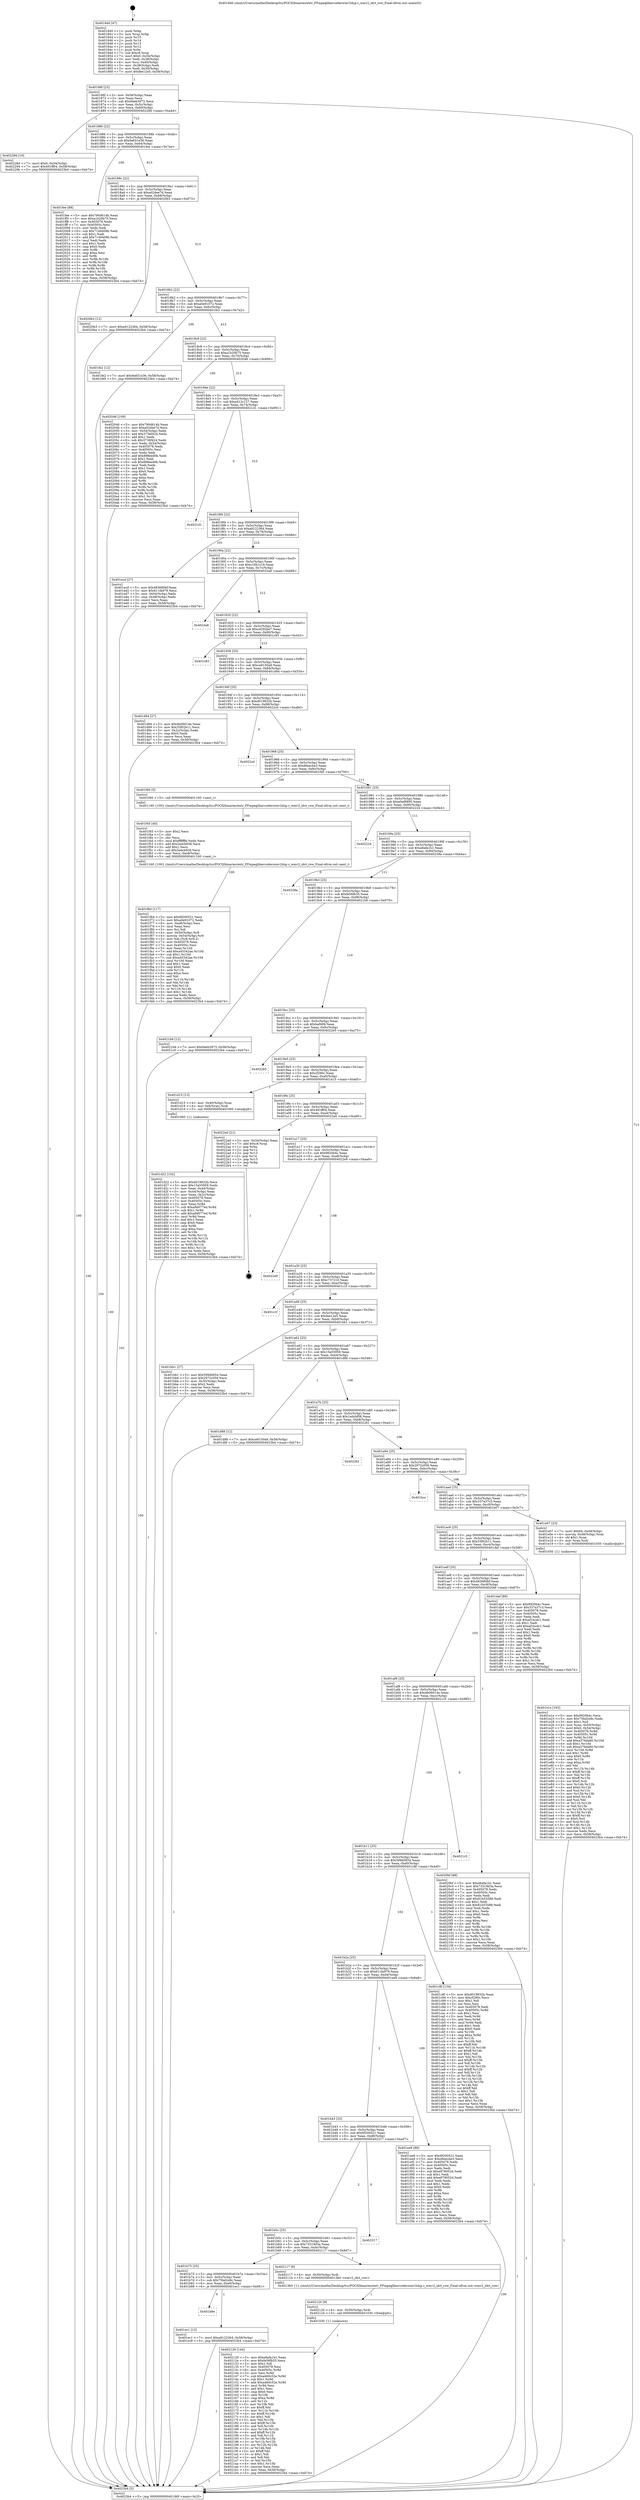 digraph "0x401840" {
  label = "0x401840 (/mnt/c/Users/mathe/Desktop/tcc/POCII/binaries/extr_FFmpeglibavcodecwmv2dsp.c_wmv2_idct_row_Final-ollvm.out::main(0))"
  labelloc = "t"
  node[shape=record]

  Entry [label="",width=0.3,height=0.3,shape=circle,fillcolor=black,style=filled]
  "0x40186f" [label="{
     0x40186f [23]\l
     | [instrs]\l
     &nbsp;&nbsp;0x40186f \<+3\>: mov -0x58(%rbp),%eax\l
     &nbsp;&nbsp;0x401872 \<+2\>: mov %eax,%ecx\l
     &nbsp;&nbsp;0x401874 \<+6\>: sub $0x94eb3973,%ecx\l
     &nbsp;&nbsp;0x40187a \<+3\>: mov %eax,-0x5c(%rbp)\l
     &nbsp;&nbsp;0x40187d \<+3\>: mov %ecx,-0x60(%rbp)\l
     &nbsp;&nbsp;0x401880 \<+6\>: je 000000000040228d \<main+0xa4d\>\l
  }"]
  "0x40228d" [label="{
     0x40228d [19]\l
     | [instrs]\l
     &nbsp;&nbsp;0x40228d \<+7\>: movl $0x0,-0x34(%rbp)\l
     &nbsp;&nbsp;0x402294 \<+7\>: movl $0x491ff04,-0x58(%rbp)\l
     &nbsp;&nbsp;0x40229b \<+5\>: jmp 00000000004023b4 \<main+0xb74\>\l
  }"]
  "0x401886" [label="{
     0x401886 [22]\l
     | [instrs]\l
     &nbsp;&nbsp;0x401886 \<+5\>: jmp 000000000040188b \<main+0x4b\>\l
     &nbsp;&nbsp;0x40188b \<+3\>: mov -0x5c(%rbp),%eax\l
     &nbsp;&nbsp;0x40188e \<+5\>: sub $0x9a651e36,%eax\l
     &nbsp;&nbsp;0x401893 \<+3\>: mov %eax,-0x64(%rbp)\l
     &nbsp;&nbsp;0x401896 \<+6\>: je 0000000000401fee \<main+0x7ae\>\l
  }"]
  Exit [label="",width=0.3,height=0.3,shape=circle,fillcolor=black,style=filled,peripheries=2]
  "0x401fee" [label="{
     0x401fee [88]\l
     | [instrs]\l
     &nbsp;&nbsp;0x401fee \<+5\>: mov $0x790d614b,%eax\l
     &nbsp;&nbsp;0x401ff3 \<+5\>: mov $0xa1b20b75,%ecx\l
     &nbsp;&nbsp;0x401ff8 \<+7\>: mov 0x405078,%edx\l
     &nbsp;&nbsp;0x401fff \<+7\>: mov 0x40505c,%esi\l
     &nbsp;&nbsp;0x402006 \<+2\>: mov %edx,%edi\l
     &nbsp;&nbsp;0x402008 \<+6\>: sub $0x7149408b,%edi\l
     &nbsp;&nbsp;0x40200e \<+3\>: sub $0x1,%edi\l
     &nbsp;&nbsp;0x402011 \<+6\>: add $0x7149408b,%edi\l
     &nbsp;&nbsp;0x402017 \<+3\>: imul %edi,%edx\l
     &nbsp;&nbsp;0x40201a \<+3\>: and $0x1,%edx\l
     &nbsp;&nbsp;0x40201d \<+3\>: cmp $0x0,%edx\l
     &nbsp;&nbsp;0x402020 \<+4\>: sete %r8b\l
     &nbsp;&nbsp;0x402024 \<+3\>: cmp $0xa,%esi\l
     &nbsp;&nbsp;0x402027 \<+4\>: setl %r9b\l
     &nbsp;&nbsp;0x40202b \<+3\>: mov %r8b,%r10b\l
     &nbsp;&nbsp;0x40202e \<+3\>: and %r9b,%r10b\l
     &nbsp;&nbsp;0x402031 \<+3\>: xor %r9b,%r8b\l
     &nbsp;&nbsp;0x402034 \<+3\>: or %r8b,%r10b\l
     &nbsp;&nbsp;0x402037 \<+4\>: test $0x1,%r10b\l
     &nbsp;&nbsp;0x40203b \<+3\>: cmovne %ecx,%eax\l
     &nbsp;&nbsp;0x40203e \<+3\>: mov %eax,-0x58(%rbp)\l
     &nbsp;&nbsp;0x402041 \<+5\>: jmp 00000000004023b4 \<main+0xb74\>\l
  }"]
  "0x40189c" [label="{
     0x40189c [22]\l
     | [instrs]\l
     &nbsp;&nbsp;0x40189c \<+5\>: jmp 00000000004018a1 \<main+0x61\>\l
     &nbsp;&nbsp;0x4018a1 \<+3\>: mov -0x5c(%rbp),%eax\l
     &nbsp;&nbsp;0x4018a4 \<+5\>: sub $0xa02dee7d,%eax\l
     &nbsp;&nbsp;0x4018a9 \<+3\>: mov %eax,-0x68(%rbp)\l
     &nbsp;&nbsp;0x4018ac \<+6\>: je 00000000004020b3 \<main+0x873\>\l
  }"]
  "0x402129" [label="{
     0x402129 [144]\l
     | [instrs]\l
     &nbsp;&nbsp;0x402129 \<+5\>: mov $0xe6afa1b1,%eax\l
     &nbsp;&nbsp;0x40212e \<+5\>: mov $0xfe56fb35,%ecx\l
     &nbsp;&nbsp;0x402133 \<+2\>: mov $0x1,%dl\l
     &nbsp;&nbsp;0x402135 \<+7\>: mov 0x405078,%esi\l
     &nbsp;&nbsp;0x40213c \<+8\>: mov 0x40505c,%r8d\l
     &nbsp;&nbsp;0x402144 \<+3\>: mov %esi,%r9d\l
     &nbsp;&nbsp;0x402147 \<+7\>: sub $0xa460c52e,%r9d\l
     &nbsp;&nbsp;0x40214e \<+4\>: sub $0x1,%r9d\l
     &nbsp;&nbsp;0x402152 \<+7\>: add $0xa460c52e,%r9d\l
     &nbsp;&nbsp;0x402159 \<+4\>: imul %r9d,%esi\l
     &nbsp;&nbsp;0x40215d \<+3\>: and $0x1,%esi\l
     &nbsp;&nbsp;0x402160 \<+3\>: cmp $0x0,%esi\l
     &nbsp;&nbsp;0x402163 \<+4\>: sete %r10b\l
     &nbsp;&nbsp;0x402167 \<+4\>: cmp $0xa,%r8d\l
     &nbsp;&nbsp;0x40216b \<+4\>: setl %r11b\l
     &nbsp;&nbsp;0x40216f \<+3\>: mov %r10b,%bl\l
     &nbsp;&nbsp;0x402172 \<+3\>: xor $0xff,%bl\l
     &nbsp;&nbsp;0x402175 \<+3\>: mov %r11b,%r14b\l
     &nbsp;&nbsp;0x402178 \<+4\>: xor $0xff,%r14b\l
     &nbsp;&nbsp;0x40217c \<+3\>: xor $0x1,%dl\l
     &nbsp;&nbsp;0x40217f \<+3\>: mov %bl,%r15b\l
     &nbsp;&nbsp;0x402182 \<+4\>: and $0xff,%r15b\l
     &nbsp;&nbsp;0x402186 \<+3\>: and %dl,%r10b\l
     &nbsp;&nbsp;0x402189 \<+3\>: mov %r14b,%r12b\l
     &nbsp;&nbsp;0x40218c \<+4\>: and $0xff,%r12b\l
     &nbsp;&nbsp;0x402190 \<+3\>: and %dl,%r11b\l
     &nbsp;&nbsp;0x402193 \<+3\>: or %r10b,%r15b\l
     &nbsp;&nbsp;0x402196 \<+3\>: or %r11b,%r12b\l
     &nbsp;&nbsp;0x402199 \<+3\>: xor %r12b,%r15b\l
     &nbsp;&nbsp;0x40219c \<+3\>: or %r14b,%bl\l
     &nbsp;&nbsp;0x40219f \<+3\>: xor $0xff,%bl\l
     &nbsp;&nbsp;0x4021a2 \<+3\>: or $0x1,%dl\l
     &nbsp;&nbsp;0x4021a5 \<+2\>: and %dl,%bl\l
     &nbsp;&nbsp;0x4021a7 \<+3\>: or %bl,%r15b\l
     &nbsp;&nbsp;0x4021aa \<+4\>: test $0x1,%r15b\l
     &nbsp;&nbsp;0x4021ae \<+3\>: cmovne %ecx,%eax\l
     &nbsp;&nbsp;0x4021b1 \<+3\>: mov %eax,-0x58(%rbp)\l
     &nbsp;&nbsp;0x4021b4 \<+5\>: jmp 00000000004023b4 \<main+0xb74\>\l
  }"]
  "0x4020b3" [label="{
     0x4020b3 [12]\l
     | [instrs]\l
     &nbsp;&nbsp;0x4020b3 \<+7\>: movl $0xa9122364,-0x58(%rbp)\l
     &nbsp;&nbsp;0x4020ba \<+5\>: jmp 00000000004023b4 \<main+0xb74\>\l
  }"]
  "0x4018b2" [label="{
     0x4018b2 [22]\l
     | [instrs]\l
     &nbsp;&nbsp;0x4018b2 \<+5\>: jmp 00000000004018b7 \<main+0x77\>\l
     &nbsp;&nbsp;0x4018b7 \<+3\>: mov -0x5c(%rbp),%eax\l
     &nbsp;&nbsp;0x4018ba \<+5\>: sub $0xa0e91072,%eax\l
     &nbsp;&nbsp;0x4018bf \<+3\>: mov %eax,-0x6c(%rbp)\l
     &nbsp;&nbsp;0x4018c2 \<+6\>: je 0000000000401fe2 \<main+0x7a2\>\l
  }"]
  "0x402120" [label="{
     0x402120 [9]\l
     | [instrs]\l
     &nbsp;&nbsp;0x402120 \<+4\>: mov -0x50(%rbp),%rdi\l
     &nbsp;&nbsp;0x402124 \<+5\>: call 0000000000401030 \<free@plt\>\l
     | [calls]\l
     &nbsp;&nbsp;0x401030 \{1\} (unknown)\l
  }"]
  "0x401fe2" [label="{
     0x401fe2 [12]\l
     | [instrs]\l
     &nbsp;&nbsp;0x401fe2 \<+7\>: movl $0x9a651e36,-0x58(%rbp)\l
     &nbsp;&nbsp;0x401fe9 \<+5\>: jmp 00000000004023b4 \<main+0xb74\>\l
  }"]
  "0x4018c8" [label="{
     0x4018c8 [22]\l
     | [instrs]\l
     &nbsp;&nbsp;0x4018c8 \<+5\>: jmp 00000000004018cd \<main+0x8d\>\l
     &nbsp;&nbsp;0x4018cd \<+3\>: mov -0x5c(%rbp),%eax\l
     &nbsp;&nbsp;0x4018d0 \<+5\>: sub $0xa1b20b75,%eax\l
     &nbsp;&nbsp;0x4018d5 \<+3\>: mov %eax,-0x70(%rbp)\l
     &nbsp;&nbsp;0x4018d8 \<+6\>: je 0000000000402046 \<main+0x806\>\l
  }"]
  "0x401f6d" [label="{
     0x401f6d [117]\l
     | [instrs]\l
     &nbsp;&nbsp;0x401f6d \<+5\>: mov $0x6f200521,%ecx\l
     &nbsp;&nbsp;0x401f72 \<+5\>: mov $0xa0e91072,%edx\l
     &nbsp;&nbsp;0x401f77 \<+6\>: mov -0xe8(%rbp),%esi\l
     &nbsp;&nbsp;0x401f7d \<+3\>: imul %eax,%esi\l
     &nbsp;&nbsp;0x401f80 \<+3\>: mov %si,%di\l
     &nbsp;&nbsp;0x401f83 \<+4\>: mov -0x50(%rbp),%r8\l
     &nbsp;&nbsp;0x401f87 \<+4\>: movslq -0x54(%rbp),%r9\l
     &nbsp;&nbsp;0x401f8b \<+5\>: mov %di,(%r8,%r9,2)\l
     &nbsp;&nbsp;0x401f90 \<+7\>: mov 0x405078,%eax\l
     &nbsp;&nbsp;0x401f97 \<+7\>: mov 0x40505c,%esi\l
     &nbsp;&nbsp;0x401f9e \<+3\>: mov %eax,%r10d\l
     &nbsp;&nbsp;0x401fa1 \<+7\>: add $0xa45342ae,%r10d\l
     &nbsp;&nbsp;0x401fa8 \<+4\>: sub $0x1,%r10d\l
     &nbsp;&nbsp;0x401fac \<+7\>: sub $0xa45342ae,%r10d\l
     &nbsp;&nbsp;0x401fb3 \<+4\>: imul %r10d,%eax\l
     &nbsp;&nbsp;0x401fb7 \<+3\>: and $0x1,%eax\l
     &nbsp;&nbsp;0x401fba \<+3\>: cmp $0x0,%eax\l
     &nbsp;&nbsp;0x401fbd \<+4\>: sete %r11b\l
     &nbsp;&nbsp;0x401fc1 \<+3\>: cmp $0xa,%esi\l
     &nbsp;&nbsp;0x401fc4 \<+3\>: setl %bl\l
     &nbsp;&nbsp;0x401fc7 \<+3\>: mov %r11b,%r14b\l
     &nbsp;&nbsp;0x401fca \<+3\>: and %bl,%r14b\l
     &nbsp;&nbsp;0x401fcd \<+3\>: xor %bl,%r11b\l
     &nbsp;&nbsp;0x401fd0 \<+3\>: or %r11b,%r14b\l
     &nbsp;&nbsp;0x401fd3 \<+4\>: test $0x1,%r14b\l
     &nbsp;&nbsp;0x401fd7 \<+3\>: cmovne %edx,%ecx\l
     &nbsp;&nbsp;0x401fda \<+3\>: mov %ecx,-0x58(%rbp)\l
     &nbsp;&nbsp;0x401fdd \<+5\>: jmp 00000000004023b4 \<main+0xb74\>\l
  }"]
  "0x402046" [label="{
     0x402046 [109]\l
     | [instrs]\l
     &nbsp;&nbsp;0x402046 \<+5\>: mov $0x790d614b,%eax\l
     &nbsp;&nbsp;0x40204b \<+5\>: mov $0xa02dee7d,%ecx\l
     &nbsp;&nbsp;0x402050 \<+3\>: mov -0x54(%rbp),%edx\l
     &nbsp;&nbsp;0x402053 \<+6\>: add $0x3736f424,%edx\l
     &nbsp;&nbsp;0x402059 \<+3\>: add $0x1,%edx\l
     &nbsp;&nbsp;0x40205c \<+6\>: sub $0x3736f424,%edx\l
     &nbsp;&nbsp;0x402062 \<+3\>: mov %edx,-0x54(%rbp)\l
     &nbsp;&nbsp;0x402065 \<+7\>: mov 0x405078,%edx\l
     &nbsp;&nbsp;0x40206c \<+7\>: mov 0x40505c,%esi\l
     &nbsp;&nbsp;0x402073 \<+2\>: mov %edx,%edi\l
     &nbsp;&nbsp;0x402075 \<+6\>: add $0x898eed0b,%edi\l
     &nbsp;&nbsp;0x40207b \<+3\>: sub $0x1,%edi\l
     &nbsp;&nbsp;0x40207e \<+6\>: sub $0x898eed0b,%edi\l
     &nbsp;&nbsp;0x402084 \<+3\>: imul %edi,%edx\l
     &nbsp;&nbsp;0x402087 \<+3\>: and $0x1,%edx\l
     &nbsp;&nbsp;0x40208a \<+3\>: cmp $0x0,%edx\l
     &nbsp;&nbsp;0x40208d \<+4\>: sete %r8b\l
     &nbsp;&nbsp;0x402091 \<+3\>: cmp $0xa,%esi\l
     &nbsp;&nbsp;0x402094 \<+4\>: setl %r9b\l
     &nbsp;&nbsp;0x402098 \<+3\>: mov %r8b,%r10b\l
     &nbsp;&nbsp;0x40209b \<+3\>: and %r9b,%r10b\l
     &nbsp;&nbsp;0x40209e \<+3\>: xor %r9b,%r8b\l
     &nbsp;&nbsp;0x4020a1 \<+3\>: or %r8b,%r10b\l
     &nbsp;&nbsp;0x4020a4 \<+4\>: test $0x1,%r10b\l
     &nbsp;&nbsp;0x4020a8 \<+3\>: cmovne %ecx,%eax\l
     &nbsp;&nbsp;0x4020ab \<+3\>: mov %eax,-0x58(%rbp)\l
     &nbsp;&nbsp;0x4020ae \<+5\>: jmp 00000000004023b4 \<main+0xb74\>\l
  }"]
  "0x4018de" [label="{
     0x4018de [22]\l
     | [instrs]\l
     &nbsp;&nbsp;0x4018de \<+5\>: jmp 00000000004018e3 \<main+0xa3\>\l
     &nbsp;&nbsp;0x4018e3 \<+3\>: mov -0x5c(%rbp),%eax\l
     &nbsp;&nbsp;0x4018e6 \<+5\>: sub $0xa412c127,%eax\l
     &nbsp;&nbsp;0x4018eb \<+3\>: mov %eax,-0x74(%rbp)\l
     &nbsp;&nbsp;0x4018ee \<+6\>: je 00000000004021d1 \<main+0x991\>\l
  }"]
  "0x401f45" [label="{
     0x401f45 [40]\l
     | [instrs]\l
     &nbsp;&nbsp;0x401f45 \<+5\>: mov $0x2,%ecx\l
     &nbsp;&nbsp;0x401f4a \<+1\>: cltd\l
     &nbsp;&nbsp;0x401f4b \<+2\>: idiv %ecx\l
     &nbsp;&nbsp;0x401f4d \<+6\>: imul $0xfffffffe,%edx,%ecx\l
     &nbsp;&nbsp;0x401f53 \<+6\>: add $0x2edcb938,%ecx\l
     &nbsp;&nbsp;0x401f59 \<+3\>: add $0x1,%ecx\l
     &nbsp;&nbsp;0x401f5c \<+6\>: sub $0x2edcb938,%ecx\l
     &nbsp;&nbsp;0x401f62 \<+6\>: mov %ecx,-0xe8(%rbp)\l
     &nbsp;&nbsp;0x401f68 \<+5\>: call 0000000000401160 \<next_i\>\l
     | [calls]\l
     &nbsp;&nbsp;0x401160 \{100\} (/mnt/c/Users/mathe/Desktop/tcc/POCII/binaries/extr_FFmpeglibavcodecwmv2dsp.c_wmv2_idct_row_Final-ollvm.out::next_i)\l
  }"]
  "0x4021d1" [label="{
     0x4021d1\l
  }", style=dashed]
  "0x4018f4" [label="{
     0x4018f4 [22]\l
     | [instrs]\l
     &nbsp;&nbsp;0x4018f4 \<+5\>: jmp 00000000004018f9 \<main+0xb9\>\l
     &nbsp;&nbsp;0x4018f9 \<+3\>: mov -0x5c(%rbp),%eax\l
     &nbsp;&nbsp;0x4018fc \<+5\>: sub $0xa9122364,%eax\l
     &nbsp;&nbsp;0x401901 \<+3\>: mov %eax,-0x78(%rbp)\l
     &nbsp;&nbsp;0x401904 \<+6\>: je 0000000000401ecd \<main+0x68d\>\l
  }"]
  "0x401b8e" [label="{
     0x401b8e\l
  }", style=dashed]
  "0x401ecd" [label="{
     0x401ecd [27]\l
     | [instrs]\l
     &nbsp;&nbsp;0x401ecd \<+5\>: mov $0x483680bf,%eax\l
     &nbsp;&nbsp;0x401ed2 \<+5\>: mov $0x611fa979,%ecx\l
     &nbsp;&nbsp;0x401ed7 \<+3\>: mov -0x54(%rbp),%edx\l
     &nbsp;&nbsp;0x401eda \<+3\>: cmp -0x48(%rbp),%edx\l
     &nbsp;&nbsp;0x401edd \<+3\>: cmovl %ecx,%eax\l
     &nbsp;&nbsp;0x401ee0 \<+3\>: mov %eax,-0x58(%rbp)\l
     &nbsp;&nbsp;0x401ee3 \<+5\>: jmp 00000000004023b4 \<main+0xb74\>\l
  }"]
  "0x40190a" [label="{
     0x40190a [22]\l
     | [instrs]\l
     &nbsp;&nbsp;0x40190a \<+5\>: jmp 000000000040190f \<main+0xcf\>\l
     &nbsp;&nbsp;0x40190f \<+3\>: mov -0x5c(%rbp),%eax\l
     &nbsp;&nbsp;0x401912 \<+5\>: sub $0xc16b1c18,%eax\l
     &nbsp;&nbsp;0x401917 \<+3\>: mov %eax,-0x7c(%rbp)\l
     &nbsp;&nbsp;0x40191a \<+6\>: je 00000000004023a8 \<main+0xb68\>\l
  }"]
  "0x401ec1" [label="{
     0x401ec1 [12]\l
     | [instrs]\l
     &nbsp;&nbsp;0x401ec1 \<+7\>: movl $0xa9122364,-0x58(%rbp)\l
     &nbsp;&nbsp;0x401ec8 \<+5\>: jmp 00000000004023b4 \<main+0xb74\>\l
  }"]
  "0x4023a8" [label="{
     0x4023a8\l
  }", style=dashed]
  "0x401920" [label="{
     0x401920 [22]\l
     | [instrs]\l
     &nbsp;&nbsp;0x401920 \<+5\>: jmp 0000000000401925 \<main+0xe5\>\l
     &nbsp;&nbsp;0x401925 \<+3\>: mov -0x5c(%rbp),%eax\l
     &nbsp;&nbsp;0x401928 \<+5\>: sub $0xcd292be7,%eax\l
     &nbsp;&nbsp;0x40192d \<+3\>: mov %eax,-0x80(%rbp)\l
     &nbsp;&nbsp;0x401930 \<+6\>: je 0000000000401c83 \<main+0x443\>\l
  }"]
  "0x401b75" [label="{
     0x401b75 [25]\l
     | [instrs]\l
     &nbsp;&nbsp;0x401b75 \<+5\>: jmp 0000000000401b7a \<main+0x33a\>\l
     &nbsp;&nbsp;0x401b7a \<+3\>: mov -0x5c(%rbp),%eax\l
     &nbsp;&nbsp;0x401b7d \<+5\>: sub $0x75bd2e9c,%eax\l
     &nbsp;&nbsp;0x401b82 \<+6\>: mov %eax,-0xe0(%rbp)\l
     &nbsp;&nbsp;0x401b88 \<+6\>: je 0000000000401ec1 \<main+0x681\>\l
  }"]
  "0x401c83" [label="{
     0x401c83\l
  }", style=dashed]
  "0x401936" [label="{
     0x401936 [25]\l
     | [instrs]\l
     &nbsp;&nbsp;0x401936 \<+5\>: jmp 000000000040193b \<main+0xfb\>\l
     &nbsp;&nbsp;0x40193b \<+3\>: mov -0x5c(%rbp),%eax\l
     &nbsp;&nbsp;0x40193e \<+5\>: sub $0xce9150a9,%eax\l
     &nbsp;&nbsp;0x401943 \<+6\>: mov %eax,-0x84(%rbp)\l
     &nbsp;&nbsp;0x401949 \<+6\>: je 0000000000401d94 \<main+0x554\>\l
  }"]
  "0x402117" [label="{
     0x402117 [9]\l
     | [instrs]\l
     &nbsp;&nbsp;0x402117 \<+4\>: mov -0x50(%rbp),%rdi\l
     &nbsp;&nbsp;0x40211b \<+5\>: call 00000000004013b0 \<wmv2_idct_row\>\l
     | [calls]\l
     &nbsp;&nbsp;0x4013b0 \{1\} (/mnt/c/Users/mathe/Desktop/tcc/POCII/binaries/extr_FFmpeglibavcodecwmv2dsp.c_wmv2_idct_row_Final-ollvm.out::wmv2_idct_row)\l
  }"]
  "0x401d94" [label="{
     0x401d94 [27]\l
     | [instrs]\l
     &nbsp;&nbsp;0x401d94 \<+5\>: mov $0x4b06014e,%eax\l
     &nbsp;&nbsp;0x401d99 \<+5\>: mov $0x33f02b11,%ecx\l
     &nbsp;&nbsp;0x401d9e \<+3\>: mov -0x2c(%rbp),%edx\l
     &nbsp;&nbsp;0x401da1 \<+3\>: cmp $0x0,%edx\l
     &nbsp;&nbsp;0x401da4 \<+3\>: cmove %ecx,%eax\l
     &nbsp;&nbsp;0x401da7 \<+3\>: mov %eax,-0x58(%rbp)\l
     &nbsp;&nbsp;0x401daa \<+5\>: jmp 00000000004023b4 \<main+0xb74\>\l
  }"]
  "0x40194f" [label="{
     0x40194f [25]\l
     | [instrs]\l
     &nbsp;&nbsp;0x40194f \<+5\>: jmp 0000000000401954 \<main+0x114\>\l
     &nbsp;&nbsp;0x401954 \<+3\>: mov -0x5c(%rbp),%eax\l
     &nbsp;&nbsp;0x401957 \<+5\>: sub $0xd019832b,%eax\l
     &nbsp;&nbsp;0x40195c \<+6\>: mov %eax,-0x88(%rbp)\l
     &nbsp;&nbsp;0x401962 \<+6\>: je 00000000004022cd \<main+0xa8d\>\l
  }"]
  "0x401b5c" [label="{
     0x401b5c [25]\l
     | [instrs]\l
     &nbsp;&nbsp;0x401b5c \<+5\>: jmp 0000000000401b61 \<main+0x321\>\l
     &nbsp;&nbsp;0x401b61 \<+3\>: mov -0x5c(%rbp),%eax\l
     &nbsp;&nbsp;0x401b64 \<+5\>: sub $0x73319d3a,%eax\l
     &nbsp;&nbsp;0x401b69 \<+6\>: mov %eax,-0xdc(%rbp)\l
     &nbsp;&nbsp;0x401b6f \<+6\>: je 0000000000402117 \<main+0x8d7\>\l
  }"]
  "0x4022cd" [label="{
     0x4022cd\l
  }", style=dashed]
  "0x401968" [label="{
     0x401968 [25]\l
     | [instrs]\l
     &nbsp;&nbsp;0x401968 \<+5\>: jmp 000000000040196d \<main+0x12d\>\l
     &nbsp;&nbsp;0x40196d \<+3\>: mov -0x5c(%rbp),%eax\l
     &nbsp;&nbsp;0x401970 \<+5\>: sub $0xd6eecbe3,%eax\l
     &nbsp;&nbsp;0x401975 \<+6\>: mov %eax,-0x8c(%rbp)\l
     &nbsp;&nbsp;0x40197b \<+6\>: je 0000000000401f40 \<main+0x700\>\l
  }"]
  "0x402317" [label="{
     0x402317\l
  }", style=dashed]
  "0x401f40" [label="{
     0x401f40 [5]\l
     | [instrs]\l
     &nbsp;&nbsp;0x401f40 \<+5\>: call 0000000000401160 \<next_i\>\l
     | [calls]\l
     &nbsp;&nbsp;0x401160 \{100\} (/mnt/c/Users/mathe/Desktop/tcc/POCII/binaries/extr_FFmpeglibavcodecwmv2dsp.c_wmv2_idct_row_Final-ollvm.out::next_i)\l
  }"]
  "0x401981" [label="{
     0x401981 [25]\l
     | [instrs]\l
     &nbsp;&nbsp;0x401981 \<+5\>: jmp 0000000000401986 \<main+0x146\>\l
     &nbsp;&nbsp;0x401986 \<+3\>: mov -0x5c(%rbp),%eax\l
     &nbsp;&nbsp;0x401989 \<+5\>: sub $0xe0ef8895,%eax\l
     &nbsp;&nbsp;0x40198e \<+6\>: mov %eax,-0x90(%rbp)\l
     &nbsp;&nbsp;0x401994 \<+6\>: je 0000000000402224 \<main+0x9e4\>\l
  }"]
  "0x401b43" [label="{
     0x401b43 [25]\l
     | [instrs]\l
     &nbsp;&nbsp;0x401b43 \<+5\>: jmp 0000000000401b48 \<main+0x308\>\l
     &nbsp;&nbsp;0x401b48 \<+3\>: mov -0x5c(%rbp),%eax\l
     &nbsp;&nbsp;0x401b4b \<+5\>: sub $0x6f200521,%eax\l
     &nbsp;&nbsp;0x401b50 \<+6\>: mov %eax,-0xd8(%rbp)\l
     &nbsp;&nbsp;0x401b56 \<+6\>: je 0000000000402317 \<main+0xad7\>\l
  }"]
  "0x402224" [label="{
     0x402224\l
  }", style=dashed]
  "0x40199a" [label="{
     0x40199a [25]\l
     | [instrs]\l
     &nbsp;&nbsp;0x40199a \<+5\>: jmp 000000000040199f \<main+0x15f\>\l
     &nbsp;&nbsp;0x40199f \<+3\>: mov -0x5c(%rbp),%eax\l
     &nbsp;&nbsp;0x4019a2 \<+5\>: sub $0xe6afa1b1,%eax\l
     &nbsp;&nbsp;0x4019a7 \<+6\>: mov %eax,-0x94(%rbp)\l
     &nbsp;&nbsp;0x4019ad \<+6\>: je 000000000040238a \<main+0xb4a\>\l
  }"]
  "0x401ee8" [label="{
     0x401ee8 [88]\l
     | [instrs]\l
     &nbsp;&nbsp;0x401ee8 \<+5\>: mov $0x6f200521,%eax\l
     &nbsp;&nbsp;0x401eed \<+5\>: mov $0xd6eecbe3,%ecx\l
     &nbsp;&nbsp;0x401ef2 \<+7\>: mov 0x405078,%edx\l
     &nbsp;&nbsp;0x401ef9 \<+7\>: mov 0x40505c,%esi\l
     &nbsp;&nbsp;0x401f00 \<+2\>: mov %edx,%edi\l
     &nbsp;&nbsp;0x401f02 \<+6\>: sub $0xe978052d,%edi\l
     &nbsp;&nbsp;0x401f08 \<+3\>: sub $0x1,%edi\l
     &nbsp;&nbsp;0x401f0b \<+6\>: add $0xe978052d,%edi\l
     &nbsp;&nbsp;0x401f11 \<+3\>: imul %edi,%edx\l
     &nbsp;&nbsp;0x401f14 \<+3\>: and $0x1,%edx\l
     &nbsp;&nbsp;0x401f17 \<+3\>: cmp $0x0,%edx\l
     &nbsp;&nbsp;0x401f1a \<+4\>: sete %r8b\l
     &nbsp;&nbsp;0x401f1e \<+3\>: cmp $0xa,%esi\l
     &nbsp;&nbsp;0x401f21 \<+4\>: setl %r9b\l
     &nbsp;&nbsp;0x401f25 \<+3\>: mov %r8b,%r10b\l
     &nbsp;&nbsp;0x401f28 \<+3\>: and %r9b,%r10b\l
     &nbsp;&nbsp;0x401f2b \<+3\>: xor %r9b,%r8b\l
     &nbsp;&nbsp;0x401f2e \<+3\>: or %r8b,%r10b\l
     &nbsp;&nbsp;0x401f31 \<+4\>: test $0x1,%r10b\l
     &nbsp;&nbsp;0x401f35 \<+3\>: cmovne %ecx,%eax\l
     &nbsp;&nbsp;0x401f38 \<+3\>: mov %eax,-0x58(%rbp)\l
     &nbsp;&nbsp;0x401f3b \<+5\>: jmp 00000000004023b4 \<main+0xb74\>\l
  }"]
  "0x40238a" [label="{
     0x40238a\l
  }", style=dashed]
  "0x4019b3" [label="{
     0x4019b3 [25]\l
     | [instrs]\l
     &nbsp;&nbsp;0x4019b3 \<+5\>: jmp 00000000004019b8 \<main+0x178\>\l
     &nbsp;&nbsp;0x4019b8 \<+3\>: mov -0x5c(%rbp),%eax\l
     &nbsp;&nbsp;0x4019bb \<+5\>: sub $0xfe56fb35,%eax\l
     &nbsp;&nbsp;0x4019c0 \<+6\>: mov %eax,-0x98(%rbp)\l
     &nbsp;&nbsp;0x4019c6 \<+6\>: je 00000000004021b9 \<main+0x979\>\l
  }"]
  "0x401e1e" [label="{
     0x401e1e [163]\l
     | [instrs]\l
     &nbsp;&nbsp;0x401e1e \<+5\>: mov $0x9920b4c,%ecx\l
     &nbsp;&nbsp;0x401e23 \<+5\>: mov $0x75bd2e9c,%edx\l
     &nbsp;&nbsp;0x401e28 \<+3\>: mov $0x1,%sil\l
     &nbsp;&nbsp;0x401e2b \<+4\>: mov %rax,-0x50(%rbp)\l
     &nbsp;&nbsp;0x401e2f \<+7\>: movl $0x0,-0x54(%rbp)\l
     &nbsp;&nbsp;0x401e36 \<+8\>: mov 0x405078,%r8d\l
     &nbsp;&nbsp;0x401e3e \<+8\>: mov 0x40505c,%r9d\l
     &nbsp;&nbsp;0x401e46 \<+3\>: mov %r8d,%r10d\l
     &nbsp;&nbsp;0x401e49 \<+7\>: add $0xa376da80,%r10d\l
     &nbsp;&nbsp;0x401e50 \<+4\>: sub $0x1,%r10d\l
     &nbsp;&nbsp;0x401e54 \<+7\>: sub $0xa376da80,%r10d\l
     &nbsp;&nbsp;0x401e5b \<+4\>: imul %r10d,%r8d\l
     &nbsp;&nbsp;0x401e5f \<+4\>: and $0x1,%r8d\l
     &nbsp;&nbsp;0x401e63 \<+4\>: cmp $0x0,%r8d\l
     &nbsp;&nbsp;0x401e67 \<+4\>: sete %r11b\l
     &nbsp;&nbsp;0x401e6b \<+4\>: cmp $0xa,%r9d\l
     &nbsp;&nbsp;0x401e6f \<+3\>: setl %bl\l
     &nbsp;&nbsp;0x401e72 \<+3\>: mov %r11b,%r14b\l
     &nbsp;&nbsp;0x401e75 \<+4\>: xor $0xff,%r14b\l
     &nbsp;&nbsp;0x401e79 \<+3\>: mov %bl,%r15b\l
     &nbsp;&nbsp;0x401e7c \<+4\>: xor $0xff,%r15b\l
     &nbsp;&nbsp;0x401e80 \<+4\>: xor $0x0,%sil\l
     &nbsp;&nbsp;0x401e84 \<+3\>: mov %r14b,%r12b\l
     &nbsp;&nbsp;0x401e87 \<+4\>: and $0x0,%r12b\l
     &nbsp;&nbsp;0x401e8b \<+3\>: and %sil,%r11b\l
     &nbsp;&nbsp;0x401e8e \<+3\>: mov %r15b,%r13b\l
     &nbsp;&nbsp;0x401e91 \<+4\>: and $0x0,%r13b\l
     &nbsp;&nbsp;0x401e95 \<+3\>: and %sil,%bl\l
     &nbsp;&nbsp;0x401e98 \<+3\>: or %r11b,%r12b\l
     &nbsp;&nbsp;0x401e9b \<+3\>: or %bl,%r13b\l
     &nbsp;&nbsp;0x401e9e \<+3\>: xor %r13b,%r12b\l
     &nbsp;&nbsp;0x401ea1 \<+3\>: or %r15b,%r14b\l
     &nbsp;&nbsp;0x401ea4 \<+4\>: xor $0xff,%r14b\l
     &nbsp;&nbsp;0x401ea8 \<+4\>: or $0x0,%sil\l
     &nbsp;&nbsp;0x401eac \<+3\>: and %sil,%r14b\l
     &nbsp;&nbsp;0x401eaf \<+3\>: or %r14b,%r12b\l
     &nbsp;&nbsp;0x401eb2 \<+4\>: test $0x1,%r12b\l
     &nbsp;&nbsp;0x401eb6 \<+3\>: cmovne %edx,%ecx\l
     &nbsp;&nbsp;0x401eb9 \<+3\>: mov %ecx,-0x58(%rbp)\l
     &nbsp;&nbsp;0x401ebc \<+5\>: jmp 00000000004023b4 \<main+0xb74\>\l
  }"]
  "0x4021b9" [label="{
     0x4021b9 [12]\l
     | [instrs]\l
     &nbsp;&nbsp;0x4021b9 \<+7\>: movl $0x94eb3973,-0x58(%rbp)\l
     &nbsp;&nbsp;0x4021c0 \<+5\>: jmp 00000000004023b4 \<main+0xb74\>\l
  }"]
  "0x4019cc" [label="{
     0x4019cc [25]\l
     | [instrs]\l
     &nbsp;&nbsp;0x4019cc \<+5\>: jmp 00000000004019d1 \<main+0x191\>\l
     &nbsp;&nbsp;0x4019d1 \<+3\>: mov -0x5c(%rbp),%eax\l
     &nbsp;&nbsp;0x4019d4 \<+5\>: sub $0xbaf499,%eax\l
     &nbsp;&nbsp;0x4019d9 \<+6\>: mov %eax,-0x9c(%rbp)\l
     &nbsp;&nbsp;0x4019df \<+6\>: je 00000000004022b5 \<main+0xa75\>\l
  }"]
  "0x401d22" [label="{
     0x401d22 [102]\l
     | [instrs]\l
     &nbsp;&nbsp;0x401d22 \<+5\>: mov $0xd019832b,%ecx\l
     &nbsp;&nbsp;0x401d27 \<+5\>: mov $0x15a55959,%edx\l
     &nbsp;&nbsp;0x401d2c \<+3\>: mov %eax,-0x44(%rbp)\l
     &nbsp;&nbsp;0x401d2f \<+3\>: mov -0x44(%rbp),%eax\l
     &nbsp;&nbsp;0x401d32 \<+3\>: mov %eax,-0x2c(%rbp)\l
     &nbsp;&nbsp;0x401d35 \<+7\>: mov 0x405078,%eax\l
     &nbsp;&nbsp;0x401d3c \<+7\>: mov 0x40505c,%esi\l
     &nbsp;&nbsp;0x401d43 \<+3\>: mov %eax,%r8d\l
     &nbsp;&nbsp;0x401d46 \<+7\>: sub $0xa9d077ed,%r8d\l
     &nbsp;&nbsp;0x401d4d \<+4\>: sub $0x1,%r8d\l
     &nbsp;&nbsp;0x401d51 \<+7\>: add $0xa9d077ed,%r8d\l
     &nbsp;&nbsp;0x401d58 \<+4\>: imul %r8d,%eax\l
     &nbsp;&nbsp;0x401d5c \<+3\>: and $0x1,%eax\l
     &nbsp;&nbsp;0x401d5f \<+3\>: cmp $0x0,%eax\l
     &nbsp;&nbsp;0x401d62 \<+4\>: sete %r9b\l
     &nbsp;&nbsp;0x401d66 \<+3\>: cmp $0xa,%esi\l
     &nbsp;&nbsp;0x401d69 \<+4\>: setl %r10b\l
     &nbsp;&nbsp;0x401d6d \<+3\>: mov %r9b,%r11b\l
     &nbsp;&nbsp;0x401d70 \<+3\>: and %r10b,%r11b\l
     &nbsp;&nbsp;0x401d73 \<+3\>: xor %r10b,%r9b\l
     &nbsp;&nbsp;0x401d76 \<+3\>: or %r9b,%r11b\l
     &nbsp;&nbsp;0x401d79 \<+4\>: test $0x1,%r11b\l
     &nbsp;&nbsp;0x401d7d \<+3\>: cmovne %edx,%ecx\l
     &nbsp;&nbsp;0x401d80 \<+3\>: mov %ecx,-0x58(%rbp)\l
     &nbsp;&nbsp;0x401d83 \<+5\>: jmp 00000000004023b4 \<main+0xb74\>\l
  }"]
  "0x4022b5" [label="{
     0x4022b5\l
  }", style=dashed]
  "0x4019e5" [label="{
     0x4019e5 [25]\l
     | [instrs]\l
     &nbsp;&nbsp;0x4019e5 \<+5\>: jmp 00000000004019ea \<main+0x1aa\>\l
     &nbsp;&nbsp;0x4019ea \<+3\>: mov -0x5c(%rbp),%eax\l
     &nbsp;&nbsp;0x4019ed \<+5\>: sub $0xcf290c,%eax\l
     &nbsp;&nbsp;0x4019f2 \<+6\>: mov %eax,-0xa0(%rbp)\l
     &nbsp;&nbsp;0x4019f8 \<+6\>: je 0000000000401d15 \<main+0x4d5\>\l
  }"]
  "0x401b2a" [label="{
     0x401b2a [25]\l
     | [instrs]\l
     &nbsp;&nbsp;0x401b2a \<+5\>: jmp 0000000000401b2f \<main+0x2ef\>\l
     &nbsp;&nbsp;0x401b2f \<+3\>: mov -0x5c(%rbp),%eax\l
     &nbsp;&nbsp;0x401b32 \<+5\>: sub $0x611fa979,%eax\l
     &nbsp;&nbsp;0x401b37 \<+6\>: mov %eax,-0xd4(%rbp)\l
     &nbsp;&nbsp;0x401b3d \<+6\>: je 0000000000401ee8 \<main+0x6a8\>\l
  }"]
  "0x401d15" [label="{
     0x401d15 [13]\l
     | [instrs]\l
     &nbsp;&nbsp;0x401d15 \<+4\>: mov -0x40(%rbp),%rax\l
     &nbsp;&nbsp;0x401d19 \<+4\>: mov 0x8(%rax),%rdi\l
     &nbsp;&nbsp;0x401d1d \<+5\>: call 0000000000401060 \<atoi@plt\>\l
     | [calls]\l
     &nbsp;&nbsp;0x401060 \{1\} (unknown)\l
  }"]
  "0x4019fe" [label="{
     0x4019fe [25]\l
     | [instrs]\l
     &nbsp;&nbsp;0x4019fe \<+5\>: jmp 0000000000401a03 \<main+0x1c3\>\l
     &nbsp;&nbsp;0x401a03 \<+3\>: mov -0x5c(%rbp),%eax\l
     &nbsp;&nbsp;0x401a06 \<+5\>: sub $0x491ff04,%eax\l
     &nbsp;&nbsp;0x401a0b \<+6\>: mov %eax,-0xa4(%rbp)\l
     &nbsp;&nbsp;0x401a11 \<+6\>: je 00000000004022a0 \<main+0xa60\>\l
  }"]
  "0x401c8f" [label="{
     0x401c8f [134]\l
     | [instrs]\l
     &nbsp;&nbsp;0x401c8f \<+5\>: mov $0xd019832b,%eax\l
     &nbsp;&nbsp;0x401c94 \<+5\>: mov $0xcf290c,%ecx\l
     &nbsp;&nbsp;0x401c99 \<+2\>: mov $0x1,%dl\l
     &nbsp;&nbsp;0x401c9b \<+2\>: xor %esi,%esi\l
     &nbsp;&nbsp;0x401c9d \<+7\>: mov 0x405078,%edi\l
     &nbsp;&nbsp;0x401ca4 \<+8\>: mov 0x40505c,%r8d\l
     &nbsp;&nbsp;0x401cac \<+3\>: sub $0x1,%esi\l
     &nbsp;&nbsp;0x401caf \<+3\>: mov %edi,%r9d\l
     &nbsp;&nbsp;0x401cb2 \<+3\>: add %esi,%r9d\l
     &nbsp;&nbsp;0x401cb5 \<+4\>: imul %r9d,%edi\l
     &nbsp;&nbsp;0x401cb9 \<+3\>: and $0x1,%edi\l
     &nbsp;&nbsp;0x401cbc \<+3\>: cmp $0x0,%edi\l
     &nbsp;&nbsp;0x401cbf \<+4\>: sete %r10b\l
     &nbsp;&nbsp;0x401cc3 \<+4\>: cmp $0xa,%r8d\l
     &nbsp;&nbsp;0x401cc7 \<+4\>: setl %r11b\l
     &nbsp;&nbsp;0x401ccb \<+3\>: mov %r10b,%bl\l
     &nbsp;&nbsp;0x401cce \<+3\>: xor $0xff,%bl\l
     &nbsp;&nbsp;0x401cd1 \<+3\>: mov %r11b,%r14b\l
     &nbsp;&nbsp;0x401cd4 \<+4\>: xor $0xff,%r14b\l
     &nbsp;&nbsp;0x401cd8 \<+3\>: xor $0x1,%dl\l
     &nbsp;&nbsp;0x401cdb \<+3\>: mov %bl,%r15b\l
     &nbsp;&nbsp;0x401cde \<+4\>: and $0xff,%r15b\l
     &nbsp;&nbsp;0x401ce2 \<+3\>: and %dl,%r10b\l
     &nbsp;&nbsp;0x401ce5 \<+3\>: mov %r14b,%r12b\l
     &nbsp;&nbsp;0x401ce8 \<+4\>: and $0xff,%r12b\l
     &nbsp;&nbsp;0x401cec \<+3\>: and %dl,%r11b\l
     &nbsp;&nbsp;0x401cef \<+3\>: or %r10b,%r15b\l
     &nbsp;&nbsp;0x401cf2 \<+3\>: or %r11b,%r12b\l
     &nbsp;&nbsp;0x401cf5 \<+3\>: xor %r12b,%r15b\l
     &nbsp;&nbsp;0x401cf8 \<+3\>: or %r14b,%bl\l
     &nbsp;&nbsp;0x401cfb \<+3\>: xor $0xff,%bl\l
     &nbsp;&nbsp;0x401cfe \<+3\>: or $0x1,%dl\l
     &nbsp;&nbsp;0x401d01 \<+2\>: and %dl,%bl\l
     &nbsp;&nbsp;0x401d03 \<+3\>: or %bl,%r15b\l
     &nbsp;&nbsp;0x401d06 \<+4\>: test $0x1,%r15b\l
     &nbsp;&nbsp;0x401d0a \<+3\>: cmovne %ecx,%eax\l
     &nbsp;&nbsp;0x401d0d \<+3\>: mov %eax,-0x58(%rbp)\l
     &nbsp;&nbsp;0x401d10 \<+5\>: jmp 00000000004023b4 \<main+0xb74\>\l
  }"]
  "0x4022a0" [label="{
     0x4022a0 [21]\l
     | [instrs]\l
     &nbsp;&nbsp;0x4022a0 \<+3\>: mov -0x34(%rbp),%eax\l
     &nbsp;&nbsp;0x4022a3 \<+7\>: add $0xc8,%rsp\l
     &nbsp;&nbsp;0x4022aa \<+1\>: pop %rbx\l
     &nbsp;&nbsp;0x4022ab \<+2\>: pop %r12\l
     &nbsp;&nbsp;0x4022ad \<+2\>: pop %r13\l
     &nbsp;&nbsp;0x4022af \<+2\>: pop %r14\l
     &nbsp;&nbsp;0x4022b1 \<+2\>: pop %r15\l
     &nbsp;&nbsp;0x4022b3 \<+1\>: pop %rbp\l
     &nbsp;&nbsp;0x4022b4 \<+1\>: ret\l
  }"]
  "0x401a17" [label="{
     0x401a17 [25]\l
     | [instrs]\l
     &nbsp;&nbsp;0x401a17 \<+5\>: jmp 0000000000401a1c \<main+0x1dc\>\l
     &nbsp;&nbsp;0x401a1c \<+3\>: mov -0x5c(%rbp),%eax\l
     &nbsp;&nbsp;0x401a1f \<+5\>: sub $0x9920b4c,%eax\l
     &nbsp;&nbsp;0x401a24 \<+6\>: mov %eax,-0xa8(%rbp)\l
     &nbsp;&nbsp;0x401a2a \<+6\>: je 00000000004022e9 \<main+0xaa9\>\l
  }"]
  "0x401b11" [label="{
     0x401b11 [25]\l
     | [instrs]\l
     &nbsp;&nbsp;0x401b11 \<+5\>: jmp 0000000000401b16 \<main+0x2d6\>\l
     &nbsp;&nbsp;0x401b16 \<+3\>: mov -0x5c(%rbp),%eax\l
     &nbsp;&nbsp;0x401b19 \<+5\>: sub $0x599d0654,%eax\l
     &nbsp;&nbsp;0x401b1e \<+6\>: mov %eax,-0xd0(%rbp)\l
     &nbsp;&nbsp;0x401b24 \<+6\>: je 0000000000401c8f \<main+0x44f\>\l
  }"]
  "0x4022e9" [label="{
     0x4022e9\l
  }", style=dashed]
  "0x401a30" [label="{
     0x401a30 [25]\l
     | [instrs]\l
     &nbsp;&nbsp;0x401a30 \<+5\>: jmp 0000000000401a35 \<main+0x1f5\>\l
     &nbsp;&nbsp;0x401a35 \<+3\>: mov -0x5c(%rbp),%eax\l
     &nbsp;&nbsp;0x401a38 \<+5\>: sub $0xc737210,%eax\l
     &nbsp;&nbsp;0x401a3d \<+6\>: mov %eax,-0xac(%rbp)\l
     &nbsp;&nbsp;0x401a43 \<+6\>: je 0000000000401c1f \<main+0x3df\>\l
  }"]
  "0x4021c5" [label="{
     0x4021c5\l
  }", style=dashed]
  "0x401c1f" [label="{
     0x401c1f\l
  }", style=dashed]
  "0x401a49" [label="{
     0x401a49 [25]\l
     | [instrs]\l
     &nbsp;&nbsp;0x401a49 \<+5\>: jmp 0000000000401a4e \<main+0x20e\>\l
     &nbsp;&nbsp;0x401a4e \<+3\>: mov -0x5c(%rbp),%eax\l
     &nbsp;&nbsp;0x401a51 \<+5\>: sub $0xfee12e5,%eax\l
     &nbsp;&nbsp;0x401a56 \<+6\>: mov %eax,-0xb0(%rbp)\l
     &nbsp;&nbsp;0x401a5c \<+6\>: je 0000000000401bb1 \<main+0x371\>\l
  }"]
  "0x401af8" [label="{
     0x401af8 [25]\l
     | [instrs]\l
     &nbsp;&nbsp;0x401af8 \<+5\>: jmp 0000000000401afd \<main+0x2bd\>\l
     &nbsp;&nbsp;0x401afd \<+3\>: mov -0x5c(%rbp),%eax\l
     &nbsp;&nbsp;0x401b00 \<+5\>: sub $0x4b06014e,%eax\l
     &nbsp;&nbsp;0x401b05 \<+6\>: mov %eax,-0xcc(%rbp)\l
     &nbsp;&nbsp;0x401b0b \<+6\>: je 00000000004021c5 \<main+0x985\>\l
  }"]
  "0x401bb1" [label="{
     0x401bb1 [27]\l
     | [instrs]\l
     &nbsp;&nbsp;0x401bb1 \<+5\>: mov $0x599d0654,%eax\l
     &nbsp;&nbsp;0x401bb6 \<+5\>: mov $0x2972c059,%ecx\l
     &nbsp;&nbsp;0x401bbb \<+3\>: mov -0x30(%rbp),%edx\l
     &nbsp;&nbsp;0x401bbe \<+3\>: cmp $0x2,%edx\l
     &nbsp;&nbsp;0x401bc1 \<+3\>: cmovne %ecx,%eax\l
     &nbsp;&nbsp;0x401bc4 \<+3\>: mov %eax,-0x58(%rbp)\l
     &nbsp;&nbsp;0x401bc7 \<+5\>: jmp 00000000004023b4 \<main+0xb74\>\l
  }"]
  "0x401a62" [label="{
     0x401a62 [25]\l
     | [instrs]\l
     &nbsp;&nbsp;0x401a62 \<+5\>: jmp 0000000000401a67 \<main+0x227\>\l
     &nbsp;&nbsp;0x401a67 \<+3\>: mov -0x5c(%rbp),%eax\l
     &nbsp;&nbsp;0x401a6a \<+5\>: sub $0x15a55959,%eax\l
     &nbsp;&nbsp;0x401a6f \<+6\>: mov %eax,-0xb4(%rbp)\l
     &nbsp;&nbsp;0x401a75 \<+6\>: je 0000000000401d88 \<main+0x548\>\l
  }"]
  "0x4023b4" [label="{
     0x4023b4 [5]\l
     | [instrs]\l
     &nbsp;&nbsp;0x4023b4 \<+5\>: jmp 000000000040186f \<main+0x2f\>\l
  }"]
  "0x401840" [label="{
     0x401840 [47]\l
     | [instrs]\l
     &nbsp;&nbsp;0x401840 \<+1\>: push %rbp\l
     &nbsp;&nbsp;0x401841 \<+3\>: mov %rsp,%rbp\l
     &nbsp;&nbsp;0x401844 \<+2\>: push %r15\l
     &nbsp;&nbsp;0x401846 \<+2\>: push %r14\l
     &nbsp;&nbsp;0x401848 \<+2\>: push %r13\l
     &nbsp;&nbsp;0x40184a \<+2\>: push %r12\l
     &nbsp;&nbsp;0x40184c \<+1\>: push %rbx\l
     &nbsp;&nbsp;0x40184d \<+7\>: sub $0xc8,%rsp\l
     &nbsp;&nbsp;0x401854 \<+7\>: movl $0x0,-0x34(%rbp)\l
     &nbsp;&nbsp;0x40185b \<+3\>: mov %edi,-0x38(%rbp)\l
     &nbsp;&nbsp;0x40185e \<+4\>: mov %rsi,-0x40(%rbp)\l
     &nbsp;&nbsp;0x401862 \<+3\>: mov -0x38(%rbp),%edi\l
     &nbsp;&nbsp;0x401865 \<+3\>: mov %edi,-0x30(%rbp)\l
     &nbsp;&nbsp;0x401868 \<+7\>: movl $0xfee12e5,-0x58(%rbp)\l
  }"]
  "0x4020bf" [label="{
     0x4020bf [88]\l
     | [instrs]\l
     &nbsp;&nbsp;0x4020bf \<+5\>: mov $0xe6afa1b1,%eax\l
     &nbsp;&nbsp;0x4020c4 \<+5\>: mov $0x73319d3a,%ecx\l
     &nbsp;&nbsp;0x4020c9 \<+7\>: mov 0x405078,%edx\l
     &nbsp;&nbsp;0x4020d0 \<+7\>: mov 0x40505c,%esi\l
     &nbsp;&nbsp;0x4020d7 \<+2\>: mov %edx,%edi\l
     &nbsp;&nbsp;0x4020d9 \<+6\>: add $0x81b53588,%edi\l
     &nbsp;&nbsp;0x4020df \<+3\>: sub $0x1,%edi\l
     &nbsp;&nbsp;0x4020e2 \<+6\>: sub $0x81b53588,%edi\l
     &nbsp;&nbsp;0x4020e8 \<+3\>: imul %edi,%edx\l
     &nbsp;&nbsp;0x4020eb \<+3\>: and $0x1,%edx\l
     &nbsp;&nbsp;0x4020ee \<+3\>: cmp $0x0,%edx\l
     &nbsp;&nbsp;0x4020f1 \<+4\>: sete %r8b\l
     &nbsp;&nbsp;0x4020f5 \<+3\>: cmp $0xa,%esi\l
     &nbsp;&nbsp;0x4020f8 \<+4\>: setl %r9b\l
     &nbsp;&nbsp;0x4020fc \<+3\>: mov %r8b,%r10b\l
     &nbsp;&nbsp;0x4020ff \<+3\>: and %r9b,%r10b\l
     &nbsp;&nbsp;0x402102 \<+3\>: xor %r9b,%r8b\l
     &nbsp;&nbsp;0x402105 \<+3\>: or %r8b,%r10b\l
     &nbsp;&nbsp;0x402108 \<+4\>: test $0x1,%r10b\l
     &nbsp;&nbsp;0x40210c \<+3\>: cmovne %ecx,%eax\l
     &nbsp;&nbsp;0x40210f \<+3\>: mov %eax,-0x58(%rbp)\l
     &nbsp;&nbsp;0x402112 \<+5\>: jmp 00000000004023b4 \<main+0xb74\>\l
  }"]
  "0x401d88" [label="{
     0x401d88 [12]\l
     | [instrs]\l
     &nbsp;&nbsp;0x401d88 \<+7\>: movl $0xce9150a9,-0x58(%rbp)\l
     &nbsp;&nbsp;0x401d8f \<+5\>: jmp 00000000004023b4 \<main+0xb74\>\l
  }"]
  "0x401a7b" [label="{
     0x401a7b [25]\l
     | [instrs]\l
     &nbsp;&nbsp;0x401a7b \<+5\>: jmp 0000000000401a80 \<main+0x240\>\l
     &nbsp;&nbsp;0x401a80 \<+3\>: mov -0x5c(%rbp),%eax\l
     &nbsp;&nbsp;0x401a83 \<+5\>: sub $0x1edcbf08,%eax\l
     &nbsp;&nbsp;0x401a88 \<+6\>: mov %eax,-0xb8(%rbp)\l
     &nbsp;&nbsp;0x401a8e \<+6\>: je 0000000000402281 \<main+0xa41\>\l
  }"]
  "0x401adf" [label="{
     0x401adf [25]\l
     | [instrs]\l
     &nbsp;&nbsp;0x401adf \<+5\>: jmp 0000000000401ae4 \<main+0x2a4\>\l
     &nbsp;&nbsp;0x401ae4 \<+3\>: mov -0x5c(%rbp),%eax\l
     &nbsp;&nbsp;0x401ae7 \<+5\>: sub $0x483680bf,%eax\l
     &nbsp;&nbsp;0x401aec \<+6\>: mov %eax,-0xc8(%rbp)\l
     &nbsp;&nbsp;0x401af2 \<+6\>: je 00000000004020bf \<main+0x87f\>\l
  }"]
  "0x402281" [label="{
     0x402281\l
  }", style=dashed]
  "0x401a94" [label="{
     0x401a94 [25]\l
     | [instrs]\l
     &nbsp;&nbsp;0x401a94 \<+5\>: jmp 0000000000401a99 \<main+0x259\>\l
     &nbsp;&nbsp;0x401a99 \<+3\>: mov -0x5c(%rbp),%eax\l
     &nbsp;&nbsp;0x401a9c \<+5\>: sub $0x2972c059,%eax\l
     &nbsp;&nbsp;0x401aa1 \<+6\>: mov %eax,-0xbc(%rbp)\l
     &nbsp;&nbsp;0x401aa7 \<+6\>: je 0000000000401bcc \<main+0x38c\>\l
  }"]
  "0x401daf" [label="{
     0x401daf [88]\l
     | [instrs]\l
     &nbsp;&nbsp;0x401daf \<+5\>: mov $0x9920b4c,%eax\l
     &nbsp;&nbsp;0x401db4 \<+5\>: mov $0x337a37c3,%ecx\l
     &nbsp;&nbsp;0x401db9 \<+7\>: mov 0x405078,%edx\l
     &nbsp;&nbsp;0x401dc0 \<+7\>: mov 0x40505c,%esi\l
     &nbsp;&nbsp;0x401dc7 \<+2\>: mov %edx,%edi\l
     &nbsp;&nbsp;0x401dc9 \<+6\>: sub $0xaf1bcdc1,%edi\l
     &nbsp;&nbsp;0x401dcf \<+3\>: sub $0x1,%edi\l
     &nbsp;&nbsp;0x401dd2 \<+6\>: add $0xaf1bcdc1,%edi\l
     &nbsp;&nbsp;0x401dd8 \<+3\>: imul %edi,%edx\l
     &nbsp;&nbsp;0x401ddb \<+3\>: and $0x1,%edx\l
     &nbsp;&nbsp;0x401dde \<+3\>: cmp $0x0,%edx\l
     &nbsp;&nbsp;0x401de1 \<+4\>: sete %r8b\l
     &nbsp;&nbsp;0x401de5 \<+3\>: cmp $0xa,%esi\l
     &nbsp;&nbsp;0x401de8 \<+4\>: setl %r9b\l
     &nbsp;&nbsp;0x401dec \<+3\>: mov %r8b,%r10b\l
     &nbsp;&nbsp;0x401def \<+3\>: and %r9b,%r10b\l
     &nbsp;&nbsp;0x401df2 \<+3\>: xor %r9b,%r8b\l
     &nbsp;&nbsp;0x401df5 \<+3\>: or %r8b,%r10b\l
     &nbsp;&nbsp;0x401df8 \<+4\>: test $0x1,%r10b\l
     &nbsp;&nbsp;0x401dfc \<+3\>: cmovne %ecx,%eax\l
     &nbsp;&nbsp;0x401dff \<+3\>: mov %eax,-0x58(%rbp)\l
     &nbsp;&nbsp;0x401e02 \<+5\>: jmp 00000000004023b4 \<main+0xb74\>\l
  }"]
  "0x401bcc" [label="{
     0x401bcc\l
  }", style=dashed]
  "0x401aad" [label="{
     0x401aad [25]\l
     | [instrs]\l
     &nbsp;&nbsp;0x401aad \<+5\>: jmp 0000000000401ab2 \<main+0x272\>\l
     &nbsp;&nbsp;0x401ab2 \<+3\>: mov -0x5c(%rbp),%eax\l
     &nbsp;&nbsp;0x401ab5 \<+5\>: sub $0x337a37c3,%eax\l
     &nbsp;&nbsp;0x401aba \<+6\>: mov %eax,-0xc0(%rbp)\l
     &nbsp;&nbsp;0x401ac0 \<+6\>: je 0000000000401e07 \<main+0x5c7\>\l
  }"]
  "0x401ac6" [label="{
     0x401ac6 [25]\l
     | [instrs]\l
     &nbsp;&nbsp;0x401ac6 \<+5\>: jmp 0000000000401acb \<main+0x28b\>\l
     &nbsp;&nbsp;0x401acb \<+3\>: mov -0x5c(%rbp),%eax\l
     &nbsp;&nbsp;0x401ace \<+5\>: sub $0x33f02b11,%eax\l
     &nbsp;&nbsp;0x401ad3 \<+6\>: mov %eax,-0xc4(%rbp)\l
     &nbsp;&nbsp;0x401ad9 \<+6\>: je 0000000000401daf \<main+0x56f\>\l
  }"]
  "0x401e07" [label="{
     0x401e07 [23]\l
     | [instrs]\l
     &nbsp;&nbsp;0x401e07 \<+7\>: movl $0x64,-0x48(%rbp)\l
     &nbsp;&nbsp;0x401e0e \<+4\>: movslq -0x48(%rbp),%rax\l
     &nbsp;&nbsp;0x401e12 \<+4\>: shl $0x1,%rax\l
     &nbsp;&nbsp;0x401e16 \<+3\>: mov %rax,%rdi\l
     &nbsp;&nbsp;0x401e19 \<+5\>: call 0000000000401050 \<malloc@plt\>\l
     | [calls]\l
     &nbsp;&nbsp;0x401050 \{1\} (unknown)\l
  }"]
  Entry -> "0x401840" [label=" 1"]
  "0x40186f" -> "0x40228d" [label=" 1"]
  "0x40186f" -> "0x401886" [label=" 713"]
  "0x4022a0" -> Exit [label=" 1"]
  "0x401886" -> "0x401fee" [label=" 100"]
  "0x401886" -> "0x40189c" [label=" 613"]
  "0x40228d" -> "0x4023b4" [label=" 1"]
  "0x40189c" -> "0x4020b3" [label=" 100"]
  "0x40189c" -> "0x4018b2" [label=" 513"]
  "0x4021b9" -> "0x4023b4" [label=" 1"]
  "0x4018b2" -> "0x401fe2" [label=" 100"]
  "0x4018b2" -> "0x4018c8" [label=" 413"]
  "0x402129" -> "0x4023b4" [label=" 1"]
  "0x4018c8" -> "0x402046" [label=" 100"]
  "0x4018c8" -> "0x4018de" [label=" 313"]
  "0x402120" -> "0x402129" [label=" 1"]
  "0x4018de" -> "0x4021d1" [label=" 0"]
  "0x4018de" -> "0x4018f4" [label=" 313"]
  "0x402117" -> "0x402120" [label=" 1"]
  "0x4018f4" -> "0x401ecd" [label=" 101"]
  "0x4018f4" -> "0x40190a" [label=" 212"]
  "0x4020bf" -> "0x4023b4" [label=" 1"]
  "0x40190a" -> "0x4023a8" [label=" 0"]
  "0x40190a" -> "0x401920" [label=" 212"]
  "0x4020b3" -> "0x4023b4" [label=" 100"]
  "0x401920" -> "0x401c83" [label=" 0"]
  "0x401920" -> "0x401936" [label=" 212"]
  "0x401fee" -> "0x4023b4" [label=" 100"]
  "0x401936" -> "0x401d94" [label=" 1"]
  "0x401936" -> "0x40194f" [label=" 211"]
  "0x401fe2" -> "0x4023b4" [label=" 100"]
  "0x40194f" -> "0x4022cd" [label=" 0"]
  "0x40194f" -> "0x401968" [label=" 211"]
  "0x401f45" -> "0x401f6d" [label=" 100"]
  "0x401968" -> "0x401f40" [label=" 100"]
  "0x401968" -> "0x401981" [label=" 111"]
  "0x401f40" -> "0x401f45" [label=" 100"]
  "0x401981" -> "0x402224" [label=" 0"]
  "0x401981" -> "0x40199a" [label=" 111"]
  "0x401ecd" -> "0x4023b4" [label=" 101"]
  "0x40199a" -> "0x40238a" [label=" 0"]
  "0x40199a" -> "0x4019b3" [label=" 111"]
  "0x401ec1" -> "0x4023b4" [label=" 1"]
  "0x4019b3" -> "0x4021b9" [label=" 1"]
  "0x4019b3" -> "0x4019cc" [label=" 110"]
  "0x401b75" -> "0x401ec1" [label=" 1"]
  "0x4019cc" -> "0x4022b5" [label=" 0"]
  "0x4019cc" -> "0x4019e5" [label=" 110"]
  "0x402046" -> "0x4023b4" [label=" 100"]
  "0x4019e5" -> "0x401d15" [label=" 1"]
  "0x4019e5" -> "0x4019fe" [label=" 109"]
  "0x401b5c" -> "0x401b75" [label=" 1"]
  "0x4019fe" -> "0x4022a0" [label=" 1"]
  "0x4019fe" -> "0x401a17" [label=" 108"]
  "0x401b5c" -> "0x402117" [label=" 1"]
  "0x401a17" -> "0x4022e9" [label=" 0"]
  "0x401a17" -> "0x401a30" [label=" 108"]
  "0x401b43" -> "0x401b5c" [label=" 2"]
  "0x401a30" -> "0x401c1f" [label=" 0"]
  "0x401a30" -> "0x401a49" [label=" 108"]
  "0x401b43" -> "0x402317" [label=" 0"]
  "0x401a49" -> "0x401bb1" [label=" 1"]
  "0x401a49" -> "0x401a62" [label=" 107"]
  "0x401bb1" -> "0x4023b4" [label=" 1"]
  "0x401840" -> "0x40186f" [label=" 1"]
  "0x4023b4" -> "0x40186f" [label=" 713"]
  "0x401b2a" -> "0x401b43" [label=" 2"]
  "0x401a62" -> "0x401d88" [label=" 1"]
  "0x401a62" -> "0x401a7b" [label=" 106"]
  "0x401b2a" -> "0x401ee8" [label=" 100"]
  "0x401a7b" -> "0x402281" [label=" 0"]
  "0x401a7b" -> "0x401a94" [label=" 106"]
  "0x401e1e" -> "0x4023b4" [label=" 1"]
  "0x401a94" -> "0x401bcc" [label=" 0"]
  "0x401a94" -> "0x401aad" [label=" 106"]
  "0x401e07" -> "0x401e1e" [label=" 1"]
  "0x401aad" -> "0x401e07" [label=" 1"]
  "0x401aad" -> "0x401ac6" [label=" 105"]
  "0x401daf" -> "0x4023b4" [label=" 1"]
  "0x401ac6" -> "0x401daf" [label=" 1"]
  "0x401ac6" -> "0x401adf" [label=" 104"]
  "0x401b75" -> "0x401b8e" [label=" 0"]
  "0x401adf" -> "0x4020bf" [label=" 1"]
  "0x401adf" -> "0x401af8" [label=" 103"]
  "0x401ee8" -> "0x4023b4" [label=" 100"]
  "0x401af8" -> "0x4021c5" [label=" 0"]
  "0x401af8" -> "0x401b11" [label=" 103"]
  "0x401f6d" -> "0x4023b4" [label=" 100"]
  "0x401b11" -> "0x401c8f" [label=" 1"]
  "0x401b11" -> "0x401b2a" [label=" 102"]
  "0x401c8f" -> "0x4023b4" [label=" 1"]
  "0x401d15" -> "0x401d22" [label=" 1"]
  "0x401d22" -> "0x4023b4" [label=" 1"]
  "0x401d88" -> "0x4023b4" [label=" 1"]
  "0x401d94" -> "0x4023b4" [label=" 1"]
}
